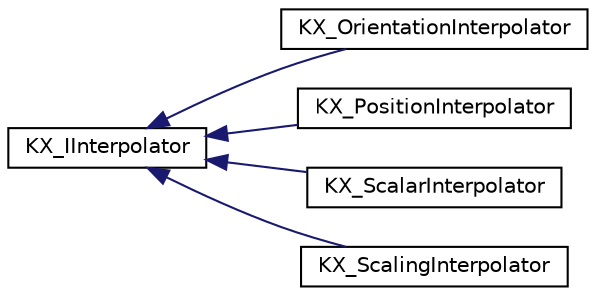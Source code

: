 digraph G
{
  edge [fontname="Helvetica",fontsize="10",labelfontname="Helvetica",labelfontsize="10"];
  node [fontname="Helvetica",fontsize="10",shape=record];
  rankdir=LR;
  Node1 [label="KX_IInterpolator",height=0.2,width=0.4,color="black", fillcolor="white", style="filled",URL="$d5/dbd/classKX__IInterpolator.html"];
  Node1 -> Node2 [dir=back,color="midnightblue",fontsize="10",style="solid",fontname="Helvetica"];
  Node2 [label="KX_OrientationInterpolator",height=0.2,width=0.4,color="black", fillcolor="white", style="filled",URL="$d2/dd5/classKX__OrientationInterpolator.html"];
  Node1 -> Node3 [dir=back,color="midnightblue",fontsize="10",style="solid",fontname="Helvetica"];
  Node3 [label="KX_PositionInterpolator",height=0.2,width=0.4,color="black", fillcolor="white", style="filled",URL="$d2/db4/classKX__PositionInterpolator.html"];
  Node1 -> Node4 [dir=back,color="midnightblue",fontsize="10",style="solid",fontname="Helvetica"];
  Node4 [label="KX_ScalarInterpolator",height=0.2,width=0.4,color="black", fillcolor="white", style="filled",URL="$df/d8f/classKX__ScalarInterpolator.html"];
  Node1 -> Node5 [dir=back,color="midnightblue",fontsize="10",style="solid",fontname="Helvetica"];
  Node5 [label="KX_ScalingInterpolator",height=0.2,width=0.4,color="black", fillcolor="white", style="filled",URL="$d1/dfa/classKX__ScalingInterpolator.html"];
}

